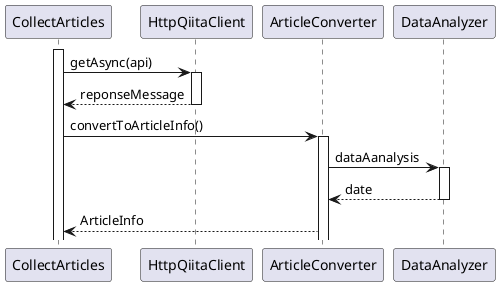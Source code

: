 @startuml fun_記事の収集
 activate CollectArticles
    CollectArticles -> HttpQiitaClient : getAsync(api)
   
    activate HttpQiitaClient
    HttpQiitaClient --> CollectArticles : reponseMessage
    
    deactivate HttpQiitaClient
    CollectArticles -> ArticleConverter :  convertToArticleInfo()
    activate ArticleConverter
    ArticleConverter -> DataAnalyzer : dataAanalysis
    activate DataAnalyzer
    DataAnalyzer --> ArticleConverter : date
    deactivate DataAnalyzer
    ArticleConverter --> CollectArticles : ArticleInfo 
@enduml